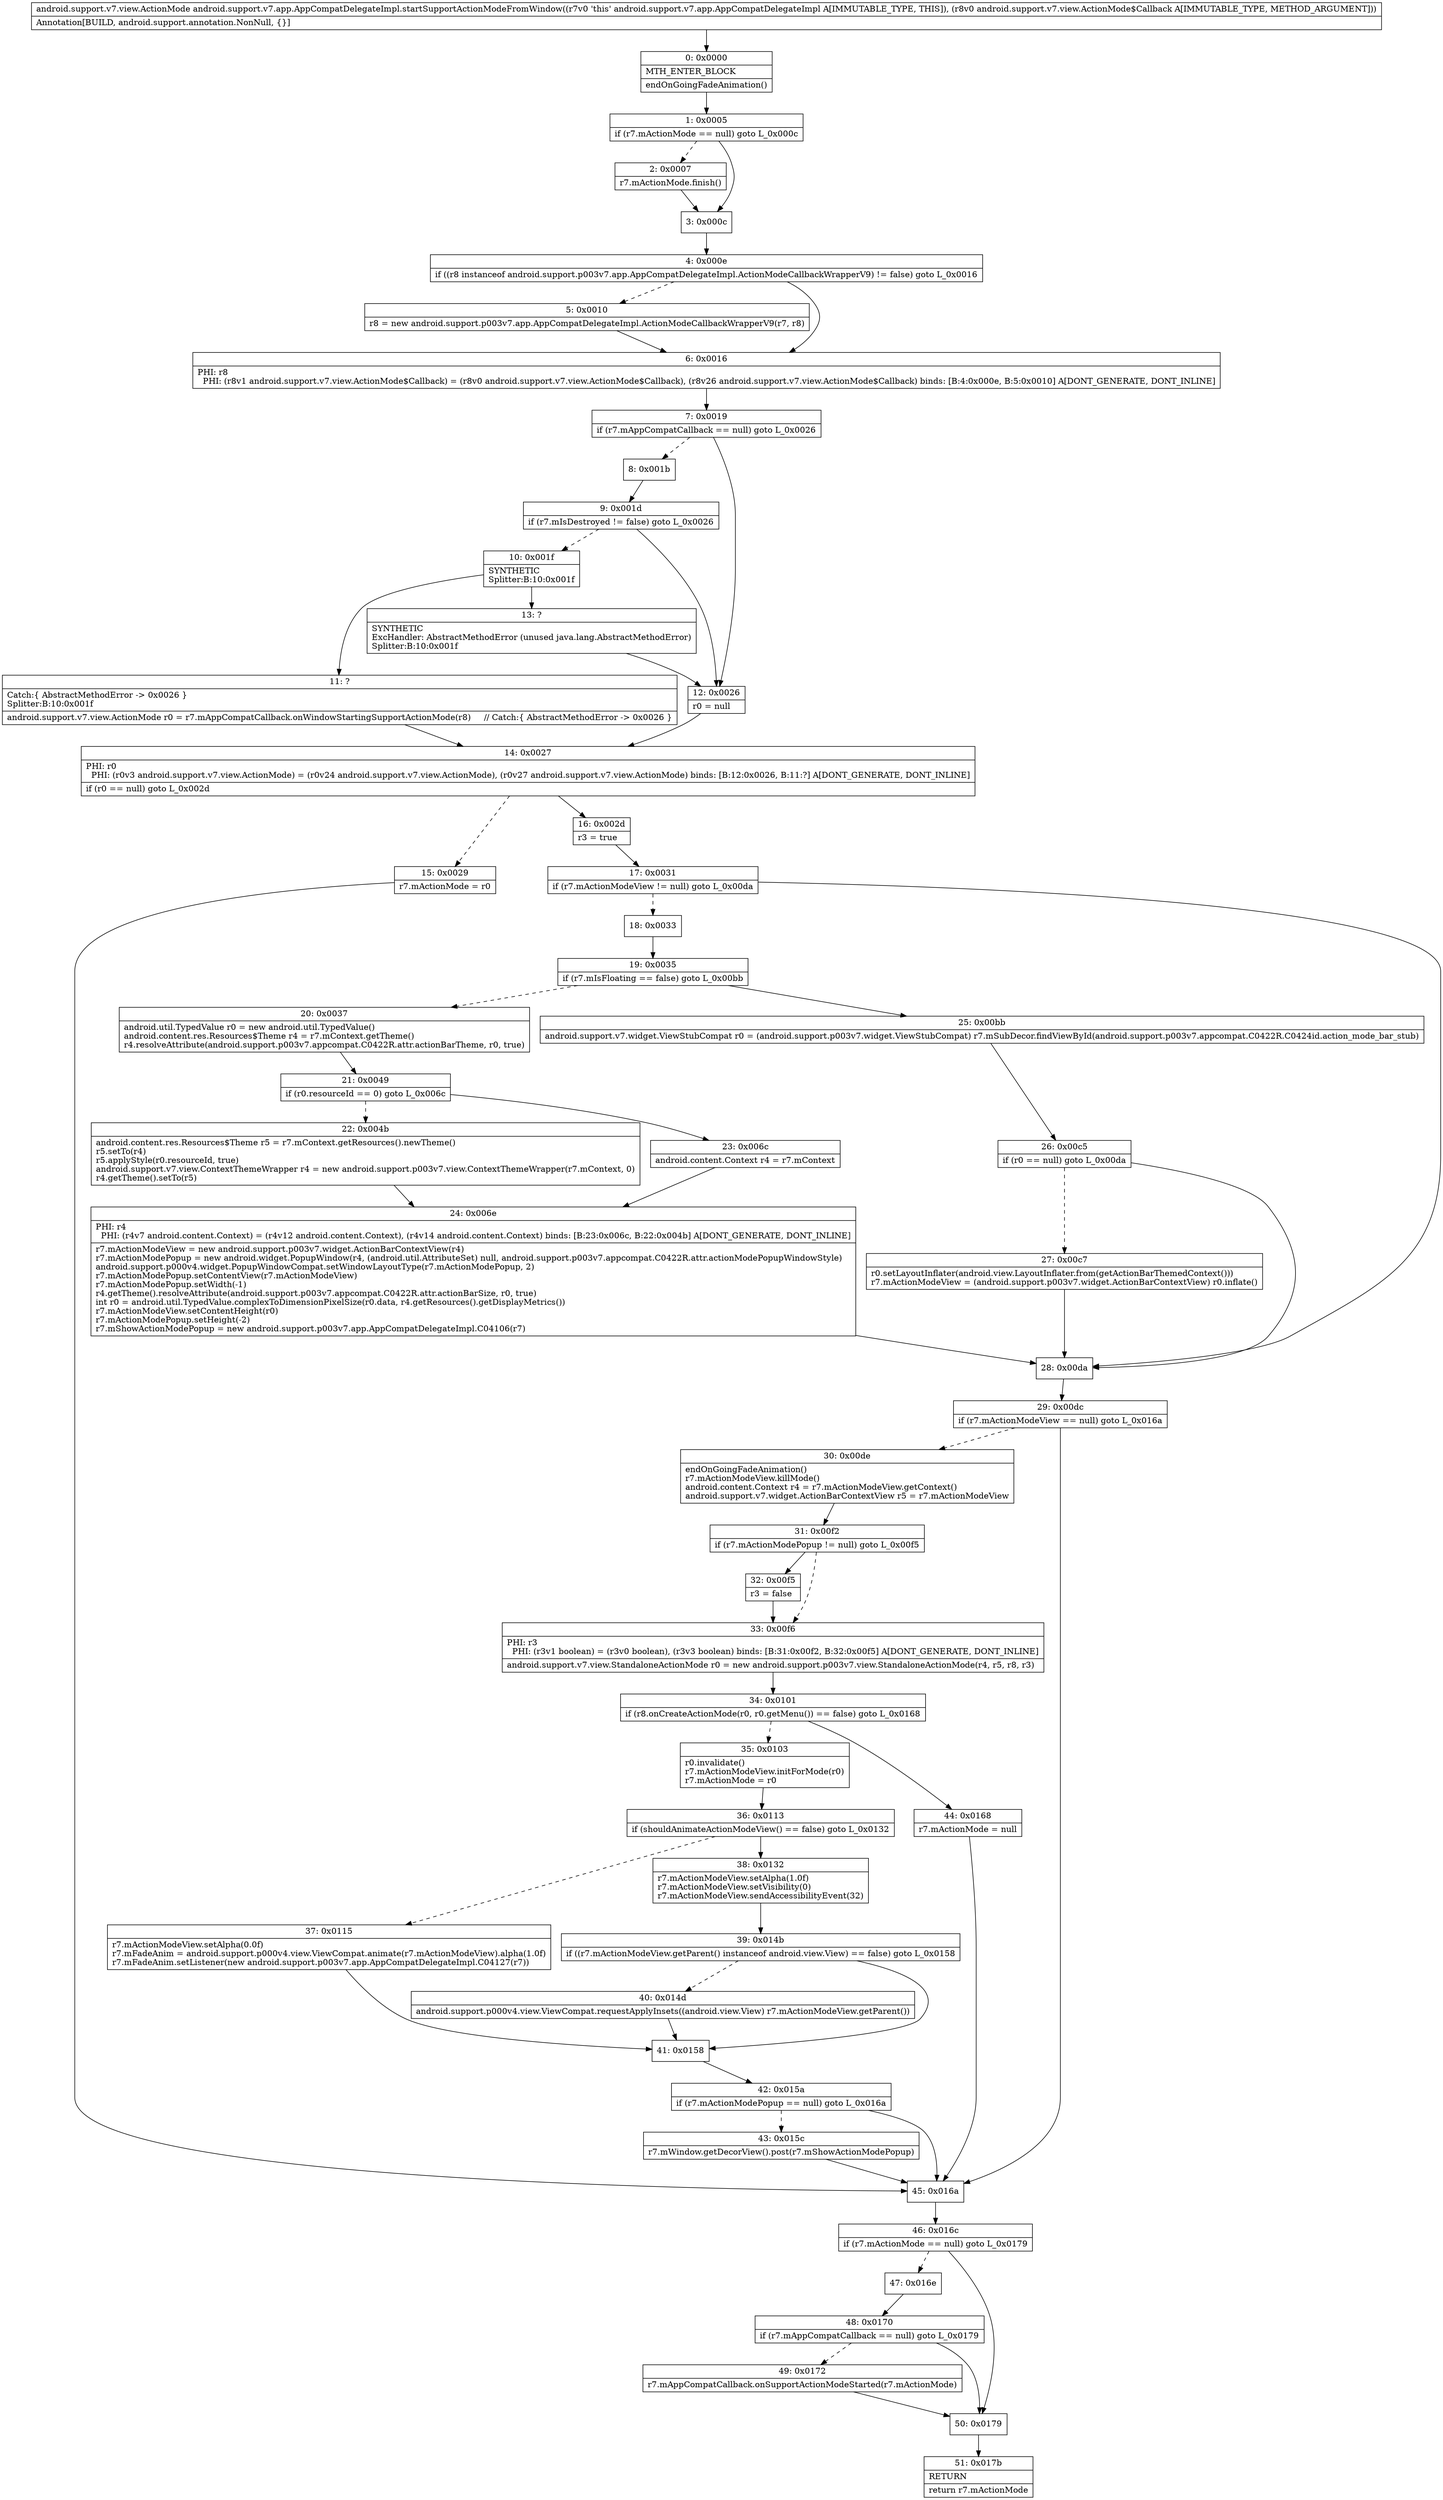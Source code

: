 digraph "CFG forandroid.support.v7.app.AppCompatDelegateImpl.startSupportActionModeFromWindow(Landroid\/support\/v7\/view\/ActionMode$Callback;)Landroid\/support\/v7\/view\/ActionMode;" {
Node_0 [shape=record,label="{0\:\ 0x0000|MTH_ENTER_BLOCK\l|endOnGoingFadeAnimation()\l}"];
Node_1 [shape=record,label="{1\:\ 0x0005|if (r7.mActionMode == null) goto L_0x000c\l}"];
Node_2 [shape=record,label="{2\:\ 0x0007|r7.mActionMode.finish()\l}"];
Node_3 [shape=record,label="{3\:\ 0x000c}"];
Node_4 [shape=record,label="{4\:\ 0x000e|if ((r8 instanceof android.support.p003v7.app.AppCompatDelegateImpl.ActionModeCallbackWrapperV9) != false) goto L_0x0016\l}"];
Node_5 [shape=record,label="{5\:\ 0x0010|r8 = new android.support.p003v7.app.AppCompatDelegateImpl.ActionModeCallbackWrapperV9(r7, r8)\l}"];
Node_6 [shape=record,label="{6\:\ 0x0016|PHI: r8 \l  PHI: (r8v1 android.support.v7.view.ActionMode$Callback) = (r8v0 android.support.v7.view.ActionMode$Callback), (r8v26 android.support.v7.view.ActionMode$Callback) binds: [B:4:0x000e, B:5:0x0010] A[DONT_GENERATE, DONT_INLINE]\l}"];
Node_7 [shape=record,label="{7\:\ 0x0019|if (r7.mAppCompatCallback == null) goto L_0x0026\l}"];
Node_8 [shape=record,label="{8\:\ 0x001b}"];
Node_9 [shape=record,label="{9\:\ 0x001d|if (r7.mIsDestroyed != false) goto L_0x0026\l}"];
Node_10 [shape=record,label="{10\:\ 0x001f|SYNTHETIC\lSplitter:B:10:0x001f\l}"];
Node_11 [shape=record,label="{11\:\ ?|Catch:\{ AbstractMethodError \-\> 0x0026 \}\lSplitter:B:10:0x001f\l|android.support.v7.view.ActionMode r0 = r7.mAppCompatCallback.onWindowStartingSupportActionMode(r8)     \/\/ Catch:\{ AbstractMethodError \-\> 0x0026 \}\l}"];
Node_12 [shape=record,label="{12\:\ 0x0026|r0 = null\l}"];
Node_13 [shape=record,label="{13\:\ ?|SYNTHETIC\lExcHandler: AbstractMethodError (unused java.lang.AbstractMethodError)\lSplitter:B:10:0x001f\l}"];
Node_14 [shape=record,label="{14\:\ 0x0027|PHI: r0 \l  PHI: (r0v3 android.support.v7.view.ActionMode) = (r0v24 android.support.v7.view.ActionMode), (r0v27 android.support.v7.view.ActionMode) binds: [B:12:0x0026, B:11:?] A[DONT_GENERATE, DONT_INLINE]\l|if (r0 == null) goto L_0x002d\l}"];
Node_15 [shape=record,label="{15\:\ 0x0029|r7.mActionMode = r0\l}"];
Node_16 [shape=record,label="{16\:\ 0x002d|r3 = true\l}"];
Node_17 [shape=record,label="{17\:\ 0x0031|if (r7.mActionModeView != null) goto L_0x00da\l}"];
Node_18 [shape=record,label="{18\:\ 0x0033}"];
Node_19 [shape=record,label="{19\:\ 0x0035|if (r7.mIsFloating == false) goto L_0x00bb\l}"];
Node_20 [shape=record,label="{20\:\ 0x0037|android.util.TypedValue r0 = new android.util.TypedValue()\landroid.content.res.Resources$Theme r4 = r7.mContext.getTheme()\lr4.resolveAttribute(android.support.p003v7.appcompat.C0422R.attr.actionBarTheme, r0, true)\l}"];
Node_21 [shape=record,label="{21\:\ 0x0049|if (r0.resourceId == 0) goto L_0x006c\l}"];
Node_22 [shape=record,label="{22\:\ 0x004b|android.content.res.Resources$Theme r5 = r7.mContext.getResources().newTheme()\lr5.setTo(r4)\lr5.applyStyle(r0.resourceId, true)\landroid.support.v7.view.ContextThemeWrapper r4 = new android.support.p003v7.view.ContextThemeWrapper(r7.mContext, 0)\lr4.getTheme().setTo(r5)\l}"];
Node_23 [shape=record,label="{23\:\ 0x006c|android.content.Context r4 = r7.mContext\l}"];
Node_24 [shape=record,label="{24\:\ 0x006e|PHI: r4 \l  PHI: (r4v7 android.content.Context) = (r4v12 android.content.Context), (r4v14 android.content.Context) binds: [B:23:0x006c, B:22:0x004b] A[DONT_GENERATE, DONT_INLINE]\l|r7.mActionModeView = new android.support.p003v7.widget.ActionBarContextView(r4)\lr7.mActionModePopup = new android.widget.PopupWindow(r4, (android.util.AttributeSet) null, android.support.p003v7.appcompat.C0422R.attr.actionModePopupWindowStyle)\landroid.support.p000v4.widget.PopupWindowCompat.setWindowLayoutType(r7.mActionModePopup, 2)\lr7.mActionModePopup.setContentView(r7.mActionModeView)\lr7.mActionModePopup.setWidth(\-1)\lr4.getTheme().resolveAttribute(android.support.p003v7.appcompat.C0422R.attr.actionBarSize, r0, true)\lint r0 = android.util.TypedValue.complexToDimensionPixelSize(r0.data, r4.getResources().getDisplayMetrics())\lr7.mActionModeView.setContentHeight(r0)\lr7.mActionModePopup.setHeight(\-2)\lr7.mShowActionModePopup = new android.support.p003v7.app.AppCompatDelegateImpl.C04106(r7)\l}"];
Node_25 [shape=record,label="{25\:\ 0x00bb|android.support.v7.widget.ViewStubCompat r0 = (android.support.p003v7.widget.ViewStubCompat) r7.mSubDecor.findViewById(android.support.p003v7.appcompat.C0422R.C0424id.action_mode_bar_stub)\l}"];
Node_26 [shape=record,label="{26\:\ 0x00c5|if (r0 == null) goto L_0x00da\l}"];
Node_27 [shape=record,label="{27\:\ 0x00c7|r0.setLayoutInflater(android.view.LayoutInflater.from(getActionBarThemedContext()))\lr7.mActionModeView = (android.support.p003v7.widget.ActionBarContextView) r0.inflate()\l}"];
Node_28 [shape=record,label="{28\:\ 0x00da}"];
Node_29 [shape=record,label="{29\:\ 0x00dc|if (r7.mActionModeView == null) goto L_0x016a\l}"];
Node_30 [shape=record,label="{30\:\ 0x00de|endOnGoingFadeAnimation()\lr7.mActionModeView.killMode()\landroid.content.Context r4 = r7.mActionModeView.getContext()\landroid.support.v7.widget.ActionBarContextView r5 = r7.mActionModeView\l}"];
Node_31 [shape=record,label="{31\:\ 0x00f2|if (r7.mActionModePopup != null) goto L_0x00f5\l}"];
Node_32 [shape=record,label="{32\:\ 0x00f5|r3 = false\l}"];
Node_33 [shape=record,label="{33\:\ 0x00f6|PHI: r3 \l  PHI: (r3v1 boolean) = (r3v0 boolean), (r3v3 boolean) binds: [B:31:0x00f2, B:32:0x00f5] A[DONT_GENERATE, DONT_INLINE]\l|android.support.v7.view.StandaloneActionMode r0 = new android.support.p003v7.view.StandaloneActionMode(r4, r5, r8, r3)\l}"];
Node_34 [shape=record,label="{34\:\ 0x0101|if (r8.onCreateActionMode(r0, r0.getMenu()) == false) goto L_0x0168\l}"];
Node_35 [shape=record,label="{35\:\ 0x0103|r0.invalidate()\lr7.mActionModeView.initForMode(r0)\lr7.mActionMode = r0\l}"];
Node_36 [shape=record,label="{36\:\ 0x0113|if (shouldAnimateActionModeView() == false) goto L_0x0132\l}"];
Node_37 [shape=record,label="{37\:\ 0x0115|r7.mActionModeView.setAlpha(0.0f)\lr7.mFadeAnim = android.support.p000v4.view.ViewCompat.animate(r7.mActionModeView).alpha(1.0f)\lr7.mFadeAnim.setListener(new android.support.p003v7.app.AppCompatDelegateImpl.C04127(r7))\l}"];
Node_38 [shape=record,label="{38\:\ 0x0132|r7.mActionModeView.setAlpha(1.0f)\lr7.mActionModeView.setVisibility(0)\lr7.mActionModeView.sendAccessibilityEvent(32)\l}"];
Node_39 [shape=record,label="{39\:\ 0x014b|if ((r7.mActionModeView.getParent() instanceof android.view.View) == false) goto L_0x0158\l}"];
Node_40 [shape=record,label="{40\:\ 0x014d|android.support.p000v4.view.ViewCompat.requestApplyInsets((android.view.View) r7.mActionModeView.getParent())\l}"];
Node_41 [shape=record,label="{41\:\ 0x0158}"];
Node_42 [shape=record,label="{42\:\ 0x015a|if (r7.mActionModePopup == null) goto L_0x016a\l}"];
Node_43 [shape=record,label="{43\:\ 0x015c|r7.mWindow.getDecorView().post(r7.mShowActionModePopup)\l}"];
Node_44 [shape=record,label="{44\:\ 0x0168|r7.mActionMode = null\l}"];
Node_45 [shape=record,label="{45\:\ 0x016a}"];
Node_46 [shape=record,label="{46\:\ 0x016c|if (r7.mActionMode == null) goto L_0x0179\l}"];
Node_47 [shape=record,label="{47\:\ 0x016e}"];
Node_48 [shape=record,label="{48\:\ 0x0170|if (r7.mAppCompatCallback == null) goto L_0x0179\l}"];
Node_49 [shape=record,label="{49\:\ 0x0172|r7.mAppCompatCallback.onSupportActionModeStarted(r7.mActionMode)\l}"];
Node_50 [shape=record,label="{50\:\ 0x0179}"];
Node_51 [shape=record,label="{51\:\ 0x017b|RETURN\l|return r7.mActionMode\l}"];
MethodNode[shape=record,label="{android.support.v7.view.ActionMode android.support.v7.app.AppCompatDelegateImpl.startSupportActionModeFromWindow((r7v0 'this' android.support.v7.app.AppCompatDelegateImpl A[IMMUTABLE_TYPE, THIS]), (r8v0 android.support.v7.view.ActionMode$Callback A[IMMUTABLE_TYPE, METHOD_ARGUMENT]))  | Annotation[BUILD, android.support.annotation.NonNull, \{\}]\l}"];
MethodNode -> Node_0;
Node_0 -> Node_1;
Node_1 -> Node_2[style=dashed];
Node_1 -> Node_3;
Node_2 -> Node_3;
Node_3 -> Node_4;
Node_4 -> Node_5[style=dashed];
Node_4 -> Node_6;
Node_5 -> Node_6;
Node_6 -> Node_7;
Node_7 -> Node_8[style=dashed];
Node_7 -> Node_12;
Node_8 -> Node_9;
Node_9 -> Node_10[style=dashed];
Node_9 -> Node_12;
Node_10 -> Node_11;
Node_10 -> Node_13;
Node_11 -> Node_14;
Node_12 -> Node_14;
Node_13 -> Node_12;
Node_14 -> Node_15[style=dashed];
Node_14 -> Node_16;
Node_15 -> Node_45;
Node_16 -> Node_17;
Node_17 -> Node_18[style=dashed];
Node_17 -> Node_28;
Node_18 -> Node_19;
Node_19 -> Node_20[style=dashed];
Node_19 -> Node_25;
Node_20 -> Node_21;
Node_21 -> Node_22[style=dashed];
Node_21 -> Node_23;
Node_22 -> Node_24;
Node_23 -> Node_24;
Node_24 -> Node_28;
Node_25 -> Node_26;
Node_26 -> Node_27[style=dashed];
Node_26 -> Node_28;
Node_27 -> Node_28;
Node_28 -> Node_29;
Node_29 -> Node_30[style=dashed];
Node_29 -> Node_45;
Node_30 -> Node_31;
Node_31 -> Node_32;
Node_31 -> Node_33[style=dashed];
Node_32 -> Node_33;
Node_33 -> Node_34;
Node_34 -> Node_35[style=dashed];
Node_34 -> Node_44;
Node_35 -> Node_36;
Node_36 -> Node_37[style=dashed];
Node_36 -> Node_38;
Node_37 -> Node_41;
Node_38 -> Node_39;
Node_39 -> Node_40[style=dashed];
Node_39 -> Node_41;
Node_40 -> Node_41;
Node_41 -> Node_42;
Node_42 -> Node_43[style=dashed];
Node_42 -> Node_45;
Node_43 -> Node_45;
Node_44 -> Node_45;
Node_45 -> Node_46;
Node_46 -> Node_47[style=dashed];
Node_46 -> Node_50;
Node_47 -> Node_48;
Node_48 -> Node_49[style=dashed];
Node_48 -> Node_50;
Node_49 -> Node_50;
Node_50 -> Node_51;
}

